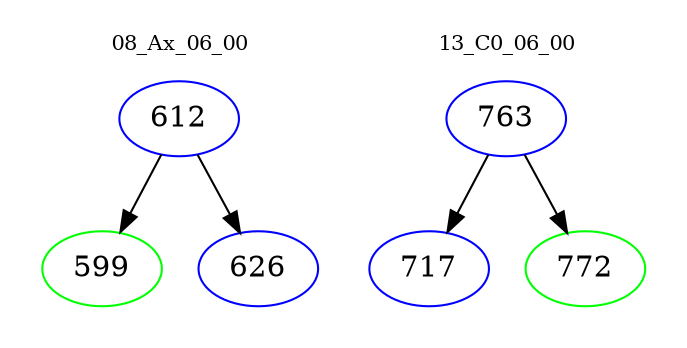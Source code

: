 digraph{
subgraph cluster_0 {
color = white
label = "08_Ax_06_00";
fontsize=10;
T0_612 [label="612", color="blue"]
T0_612 -> T0_599 [color="black"]
T0_599 [label="599", color="green"]
T0_612 -> T0_626 [color="black"]
T0_626 [label="626", color="blue"]
}
subgraph cluster_1 {
color = white
label = "13_C0_06_00";
fontsize=10;
T1_763 [label="763", color="blue"]
T1_763 -> T1_717 [color="black"]
T1_717 [label="717", color="blue"]
T1_763 -> T1_772 [color="black"]
T1_772 [label="772", color="green"]
}
}
